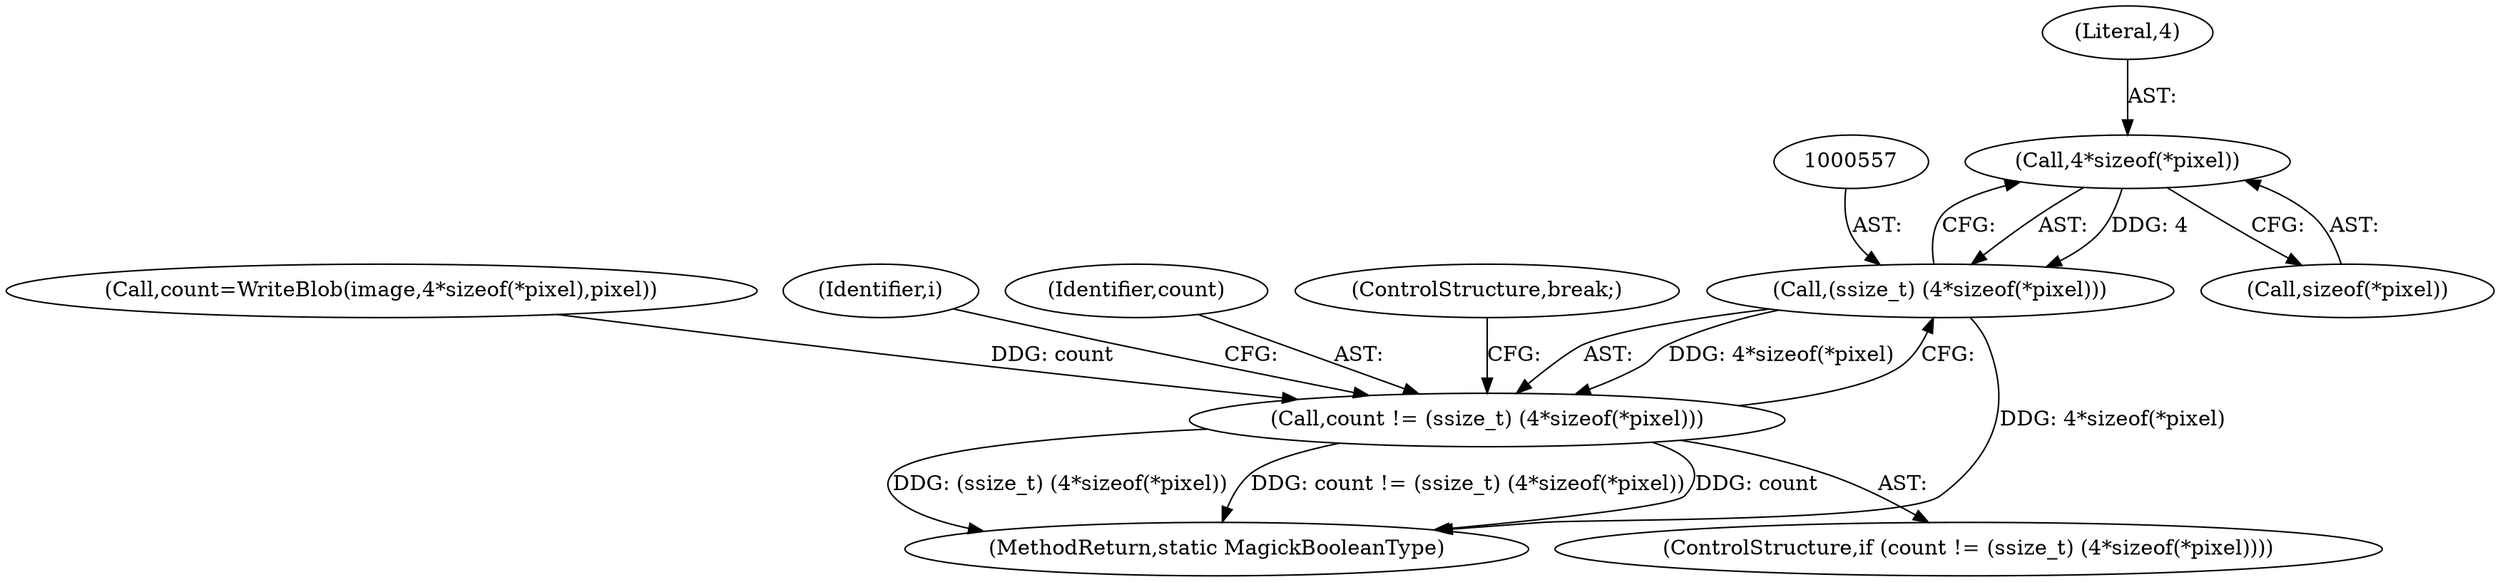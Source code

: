 digraph "0_ImageMagick_14e606db148d6ebcaae20f1e1d6d71903ca4a556@API" {
"1000558" [label="(Call,4*sizeof(*pixel))"];
"1000556" [label="(Call,(ssize_t) (4*sizeof(*pixel)))"];
"1000554" [label="(Call,count != (ssize_t) (4*sizeof(*pixel)))"];
"1000891" [label="(MethodReturn,static MagickBooleanType)"];
"1000543" [label="(Call,count=WriteBlob(image,4*sizeof(*pixel),pixel))"];
"1000560" [label="(Call,sizeof(*pixel))"];
"1000554" [label="(Call,count != (ssize_t) (4*sizeof(*pixel)))"];
"1000558" [label="(Call,4*sizeof(*pixel))"];
"1000565" [label="(Identifier,i)"];
"1000553" [label="(ControlStructure,if (count != (ssize_t) (4*sizeof(*pixel))))"];
"1000555" [label="(Identifier,count)"];
"1000563" [label="(ControlStructure,break;)"];
"1000559" [label="(Literal,4)"];
"1000556" [label="(Call,(ssize_t) (4*sizeof(*pixel)))"];
"1000558" -> "1000556"  [label="AST: "];
"1000558" -> "1000560"  [label="CFG: "];
"1000559" -> "1000558"  [label="AST: "];
"1000560" -> "1000558"  [label="AST: "];
"1000556" -> "1000558"  [label="CFG: "];
"1000558" -> "1000556"  [label="DDG: 4"];
"1000556" -> "1000554"  [label="AST: "];
"1000557" -> "1000556"  [label="AST: "];
"1000554" -> "1000556"  [label="CFG: "];
"1000556" -> "1000891"  [label="DDG: 4*sizeof(*pixel)"];
"1000556" -> "1000554"  [label="DDG: 4*sizeof(*pixel)"];
"1000554" -> "1000553"  [label="AST: "];
"1000555" -> "1000554"  [label="AST: "];
"1000563" -> "1000554"  [label="CFG: "];
"1000565" -> "1000554"  [label="CFG: "];
"1000554" -> "1000891"  [label="DDG: count != (ssize_t) (4*sizeof(*pixel))"];
"1000554" -> "1000891"  [label="DDG: count"];
"1000554" -> "1000891"  [label="DDG: (ssize_t) (4*sizeof(*pixel))"];
"1000543" -> "1000554"  [label="DDG: count"];
}

